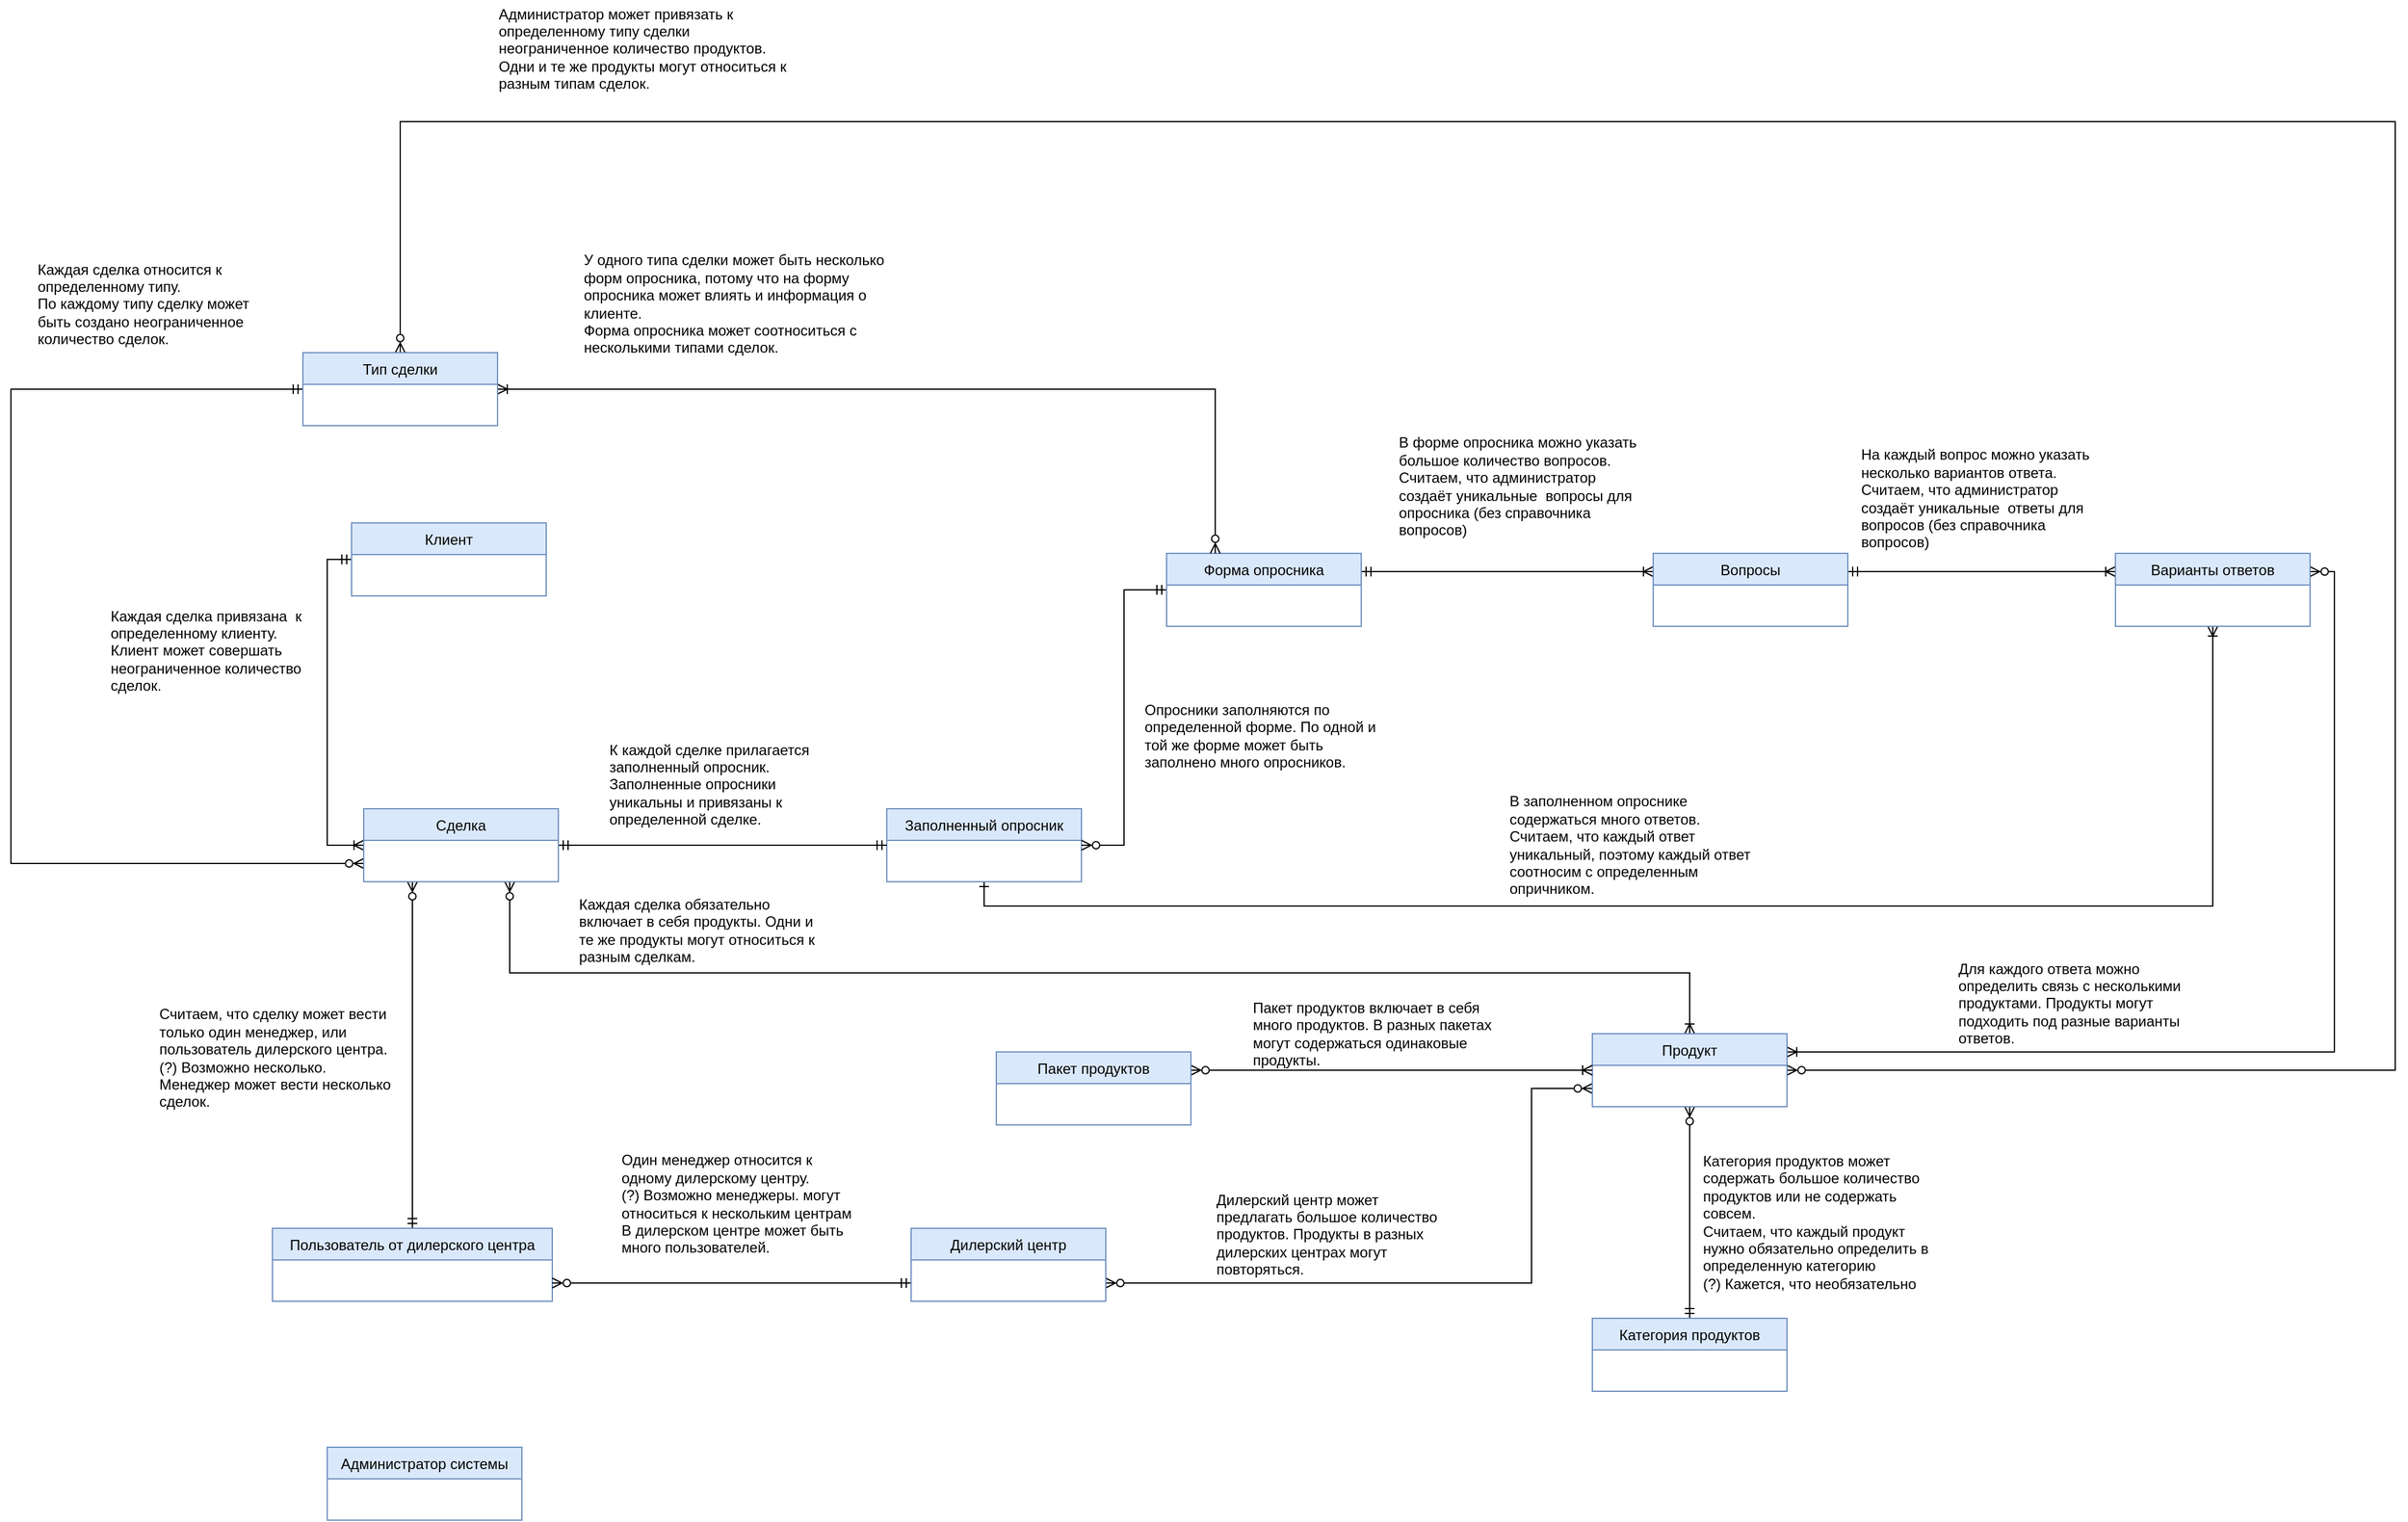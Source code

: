 <mxfile version="20.8.4" type="github">
  <diagram id="C5RBs43oDa-KdzZeNtuy" name="Page-1">
    <mxGraphModel dx="2398" dy="1280" grid="1" gridSize="10" guides="1" tooltips="1" connect="1" arrows="1" fold="1" page="1" pageScale="1" pageWidth="827" pageHeight="1169" math="0" shadow="0">
      <root>
        <mxCell id="WIyWlLk6GJQsqaUBKTNV-0" />
        <mxCell id="WIyWlLk6GJQsqaUBKTNV-1" parent="WIyWlLk6GJQsqaUBKTNV-0" />
        <mxCell id="G9nCzdTo4ISETFCfbKnU-77" style="edgeStyle=orthogonalEdgeStyle;rounded=0;orthogonalLoop=1;jettySize=auto;html=1;exitX=0.5;exitY=1;exitDx=0;exitDy=0;entryX=0.5;entryY=1;entryDx=0;entryDy=0;startArrow=ERone;startFill=0;endArrow=ERoneToMany;endFill=0;" edge="1" parent="WIyWlLk6GJQsqaUBKTNV-1" source="G9nCzdTo4ISETFCfbKnU-3" target="G9nCzdTo4ISETFCfbKnU-32">
          <mxGeometry relative="1" as="geometry" />
        </mxCell>
        <mxCell id="G9nCzdTo4ISETFCfbKnU-3" value="Заполненный опросник" style="swimlane;fontStyle=0;align=center;verticalAlign=top;childLayout=stackLayout;horizontal=1;startSize=26;horizontalStack=0;resizeParent=1;resizeLast=0;collapsible=1;marginBottom=0;rounded=0;shadow=0;strokeWidth=1;fillColor=#dae8fc;strokeColor=#6c8ebf;" vertex="1" parent="WIyWlLk6GJQsqaUBKTNV-1">
          <mxGeometry x="790" y="1275" width="160" height="60" as="geometry">
            <mxRectangle x="340" y="380" width="170" height="26" as="alternateBounds" />
          </mxGeometry>
        </mxCell>
        <mxCell id="G9nCzdTo4ISETFCfbKnU-27" style="edgeStyle=orthogonalEdgeStyle;rounded=0;orthogonalLoop=1;jettySize=auto;html=1;exitX=0;exitY=0.5;exitDx=0;exitDy=0;entryX=1;entryY=0.5;entryDx=0;entryDy=0;startArrow=ERmandOne;startFill=0;endArrow=ERzeroToMany;endFill=0;" edge="1" parent="WIyWlLk6GJQsqaUBKTNV-1" source="G9nCzdTo4ISETFCfbKnU-4" target="G9nCzdTo4ISETFCfbKnU-3">
          <mxGeometry relative="1" as="geometry" />
        </mxCell>
        <mxCell id="G9nCzdTo4ISETFCfbKnU-31" style="edgeStyle=orthogonalEdgeStyle;rounded=0;orthogonalLoop=1;jettySize=auto;html=1;exitX=1;exitY=0.25;exitDx=0;exitDy=0;entryX=0;entryY=0.25;entryDx=0;entryDy=0;startArrow=ERmandOne;startFill=0;endArrow=ERoneToMany;endFill=0;" edge="1" parent="WIyWlLk6GJQsqaUBKTNV-1" source="G9nCzdTo4ISETFCfbKnU-4" target="G9nCzdTo4ISETFCfbKnU-29">
          <mxGeometry relative="1" as="geometry" />
        </mxCell>
        <mxCell id="G9nCzdTo4ISETFCfbKnU-4" value="Форма опросника" style="swimlane;fontStyle=0;align=center;verticalAlign=top;childLayout=stackLayout;horizontal=1;startSize=26;horizontalStack=0;resizeParent=1;resizeLast=0;collapsible=1;marginBottom=0;rounded=0;shadow=0;strokeWidth=1;fillColor=#dae8fc;strokeColor=#6c8ebf;" vertex="1" parent="WIyWlLk6GJQsqaUBKTNV-1">
          <mxGeometry x="1020" y="1065" width="160" height="60" as="geometry">
            <mxRectangle x="340" y="380" width="170" height="26" as="alternateBounds" />
          </mxGeometry>
        </mxCell>
        <mxCell id="G9nCzdTo4ISETFCfbKnU-15" style="edgeStyle=orthogonalEdgeStyle;rounded=0;orthogonalLoop=1;jettySize=auto;html=1;exitX=0;exitY=0.5;exitDx=0;exitDy=0;entryX=0;entryY=0.75;entryDx=0;entryDy=0;startArrow=ERmandOne;startFill=0;endArrow=ERzeroToMany;endFill=0;" edge="1" parent="WIyWlLk6GJQsqaUBKTNV-1" source="G9nCzdTo4ISETFCfbKnU-5" target="G9nCzdTo4ISETFCfbKnU-9">
          <mxGeometry relative="1" as="geometry">
            <Array as="points">
              <mxPoint x="120" y="930" />
              <mxPoint x="70" y="930" />
              <mxPoint x="70" y="1320" />
            </Array>
          </mxGeometry>
        </mxCell>
        <mxCell id="G9nCzdTo4ISETFCfbKnU-60" style="edgeStyle=orthogonalEdgeStyle;rounded=0;orthogonalLoop=1;jettySize=auto;html=1;exitX=1;exitY=0.5;exitDx=0;exitDy=0;entryX=0.25;entryY=0;entryDx=0;entryDy=0;startArrow=ERoneToMany;startFill=0;endArrow=ERzeroToMany;endFill=0;" edge="1" parent="WIyWlLk6GJQsqaUBKTNV-1" source="G9nCzdTo4ISETFCfbKnU-5" target="G9nCzdTo4ISETFCfbKnU-4">
          <mxGeometry relative="1" as="geometry" />
        </mxCell>
        <mxCell id="G9nCzdTo4ISETFCfbKnU-73" style="edgeStyle=orthogonalEdgeStyle;rounded=0;orthogonalLoop=1;jettySize=auto;html=1;exitX=0.5;exitY=0;exitDx=0;exitDy=0;entryX=1;entryY=0.5;entryDx=0;entryDy=0;startArrow=ERzeroToMany;startFill=0;endArrow=ERzeroToMany;endFill=0;" edge="1" parent="WIyWlLk6GJQsqaUBKTNV-1" source="G9nCzdTo4ISETFCfbKnU-5" target="G9nCzdTo4ISETFCfbKnU-36">
          <mxGeometry relative="1" as="geometry">
            <Array as="points">
              <mxPoint x="390" y="710" />
              <mxPoint x="2030" y="710" />
              <mxPoint x="2030" y="1490" />
            </Array>
          </mxGeometry>
        </mxCell>
        <mxCell id="G9nCzdTo4ISETFCfbKnU-5" value="Тип сделки" style="swimlane;fontStyle=0;align=center;verticalAlign=top;childLayout=stackLayout;horizontal=1;startSize=26;horizontalStack=0;resizeParent=1;resizeLast=0;collapsible=1;marginBottom=0;rounded=0;shadow=0;strokeWidth=1;fillColor=#dae8fc;strokeColor=#6c8ebf;" vertex="1" parent="WIyWlLk6GJQsqaUBKTNV-1">
          <mxGeometry x="310" y="900" width="160" height="60" as="geometry">
            <mxRectangle x="340" y="380" width="170" height="26" as="alternateBounds" />
          </mxGeometry>
        </mxCell>
        <mxCell id="G9nCzdTo4ISETFCfbKnU-10" value="" style="edgeStyle=orthogonalEdgeStyle;rounded=0;orthogonalLoop=1;jettySize=auto;html=1;exitX=0;exitY=0.5;exitDx=0;exitDy=0;entryX=0;entryY=0.5;entryDx=0;entryDy=0;startArrow=ERmandOne;startFill=0;endArrow=ERoneToMany;endFill=0;labelPosition=left;verticalLabelPosition=middle;align=right;verticalAlign=middle;" edge="1" parent="WIyWlLk6GJQsqaUBKTNV-1" source="G9nCzdTo4ISETFCfbKnU-6" target="G9nCzdTo4ISETFCfbKnU-9">
          <mxGeometry x="0.005" relative="1" as="geometry">
            <mxPoint as="offset" />
          </mxGeometry>
        </mxCell>
        <mxCell id="G9nCzdTo4ISETFCfbKnU-6" value="Клиент" style="swimlane;fontStyle=0;align=center;verticalAlign=top;childLayout=stackLayout;horizontal=1;startSize=26;horizontalStack=0;resizeParent=1;resizeLast=0;collapsible=1;marginBottom=0;rounded=0;shadow=0;strokeWidth=1;fillColor=#dae8fc;strokeColor=#6c8ebf;" vertex="1" parent="WIyWlLk6GJQsqaUBKTNV-1">
          <mxGeometry x="350" y="1040" width="160" height="60" as="geometry">
            <mxRectangle x="340" y="380" width="170" height="26" as="alternateBounds" />
          </mxGeometry>
        </mxCell>
        <mxCell id="G9nCzdTo4ISETFCfbKnU-17" style="edgeStyle=orthogonalEdgeStyle;rounded=0;orthogonalLoop=1;jettySize=auto;html=1;exitX=0.5;exitY=0;exitDx=0;exitDy=0;entryX=0.25;entryY=1;entryDx=0;entryDy=0;startArrow=ERmandOne;startFill=0;endArrow=ERzeroToMany;endFill=0;" edge="1" parent="WIyWlLk6GJQsqaUBKTNV-1" source="G9nCzdTo4ISETFCfbKnU-7" target="G9nCzdTo4ISETFCfbKnU-9">
          <mxGeometry relative="1" as="geometry" />
        </mxCell>
        <mxCell id="G9nCzdTo4ISETFCfbKnU-7" value="Пользователь от дилерского центра&#xa;" style="swimlane;fontStyle=0;align=center;verticalAlign=top;childLayout=stackLayout;horizontal=1;startSize=26;horizontalStack=0;resizeParent=1;resizeLast=0;collapsible=1;marginBottom=0;rounded=0;shadow=0;strokeWidth=1;fillColor=#dae8fc;strokeColor=#6c8ebf;" vertex="1" parent="WIyWlLk6GJQsqaUBKTNV-1">
          <mxGeometry x="285" y="1620" width="230" height="60" as="geometry">
            <mxRectangle x="340" y="380" width="170" height="26" as="alternateBounds" />
          </mxGeometry>
        </mxCell>
        <mxCell id="G9nCzdTo4ISETFCfbKnU-20" style="edgeStyle=orthogonalEdgeStyle;rounded=0;orthogonalLoop=1;jettySize=auto;html=1;exitX=0;exitY=0.75;exitDx=0;exitDy=0;entryX=1;entryY=0.75;entryDx=0;entryDy=0;startArrow=ERmandOne;startFill=0;endArrow=ERzeroToMany;endFill=0;" edge="1" parent="WIyWlLk6GJQsqaUBKTNV-1" source="G9nCzdTo4ISETFCfbKnU-8" target="G9nCzdTo4ISETFCfbKnU-7">
          <mxGeometry relative="1" as="geometry" />
        </mxCell>
        <mxCell id="G9nCzdTo4ISETFCfbKnU-82" style="edgeStyle=orthogonalEdgeStyle;rounded=0;orthogonalLoop=1;jettySize=auto;html=1;exitX=1;exitY=0.75;exitDx=0;exitDy=0;entryX=0;entryY=0.75;entryDx=0;entryDy=0;startArrow=ERzeroToMany;startFill=0;endArrow=ERzeroToMany;endFill=0;" edge="1" parent="WIyWlLk6GJQsqaUBKTNV-1" source="G9nCzdTo4ISETFCfbKnU-8" target="G9nCzdTo4ISETFCfbKnU-36">
          <mxGeometry relative="1" as="geometry">
            <Array as="points">
              <mxPoint x="1320" y="1665" />
              <mxPoint x="1320" y="1505" />
            </Array>
          </mxGeometry>
        </mxCell>
        <mxCell id="G9nCzdTo4ISETFCfbKnU-8" value="Дилерский центр" style="swimlane;fontStyle=0;align=center;verticalAlign=top;childLayout=stackLayout;horizontal=1;startSize=26;horizontalStack=0;resizeParent=1;resizeLast=0;collapsible=1;marginBottom=0;rounded=0;shadow=0;strokeWidth=1;fillColor=#dae8fc;strokeColor=#6c8ebf;" vertex="1" parent="WIyWlLk6GJQsqaUBKTNV-1">
          <mxGeometry x="810" y="1620" width="160" height="60" as="geometry">
            <mxRectangle x="340" y="380" width="170" height="26" as="alternateBounds" />
          </mxGeometry>
        </mxCell>
        <mxCell id="G9nCzdTo4ISETFCfbKnU-23" style="edgeStyle=orthogonalEdgeStyle;rounded=0;orthogonalLoop=1;jettySize=auto;html=1;exitX=1;exitY=0.5;exitDx=0;exitDy=0;entryX=0;entryY=0.5;entryDx=0;entryDy=0;startArrow=ERmandOne;startFill=0;endArrow=ERmandOne;endFill=0;" edge="1" parent="WIyWlLk6GJQsqaUBKTNV-1" source="G9nCzdTo4ISETFCfbKnU-9" target="G9nCzdTo4ISETFCfbKnU-3">
          <mxGeometry relative="1" as="geometry" />
        </mxCell>
        <mxCell id="G9nCzdTo4ISETFCfbKnU-75" style="edgeStyle=orthogonalEdgeStyle;rounded=0;orthogonalLoop=1;jettySize=auto;html=1;exitX=0.75;exitY=1;exitDx=0;exitDy=0;entryX=0.5;entryY=0;entryDx=0;entryDy=0;startArrow=ERzeroToMany;startFill=0;endArrow=ERoneToMany;endFill=0;" edge="1" parent="WIyWlLk6GJQsqaUBKTNV-1" source="G9nCzdTo4ISETFCfbKnU-9" target="G9nCzdTo4ISETFCfbKnU-36">
          <mxGeometry relative="1" as="geometry">
            <Array as="points">
              <mxPoint x="480" y="1410" />
              <mxPoint x="1450" y="1410" />
            </Array>
          </mxGeometry>
        </mxCell>
        <mxCell id="G9nCzdTo4ISETFCfbKnU-9" value="Сделка" style="swimlane;fontStyle=0;align=center;verticalAlign=top;childLayout=stackLayout;horizontal=1;startSize=26;horizontalStack=0;resizeParent=1;resizeLast=0;collapsible=1;marginBottom=0;rounded=0;shadow=0;strokeWidth=1;fillColor=#dae8fc;strokeColor=#6c8ebf;" vertex="1" parent="WIyWlLk6GJQsqaUBKTNV-1">
          <mxGeometry x="360" y="1275" width="160" height="60" as="geometry">
            <mxRectangle x="340" y="380" width="170" height="26" as="alternateBounds" />
          </mxGeometry>
        </mxCell>
        <mxCell id="G9nCzdTo4ISETFCfbKnU-11" value="Каждая сделка привязана &amp;nbsp;к определенному клиенту.&amp;nbsp;&lt;br&gt;Клиент может совершать неограниченное количество сделок.&amp;nbsp;" style="text;html=1;align=left;verticalAlign=middle;whiteSpace=wrap;rounded=0;container=1;" vertex="1" parent="WIyWlLk6GJQsqaUBKTNV-1">
          <mxGeometry x="150" y="1110" width="170" height="70" as="geometry" />
        </mxCell>
        <mxCell id="G9nCzdTo4ISETFCfbKnU-13" value="Каждая сделка относится к определенному типу.&lt;br&gt;По каждому типу сделку может быть создано неограниченное количество сделок.&amp;nbsp;" style="text;html=1;align=left;verticalAlign=middle;whiteSpace=wrap;rounded=0;" vertex="1" parent="WIyWlLk6GJQsqaUBKTNV-1">
          <mxGeometry x="90" y="820" width="200" height="80" as="geometry" />
        </mxCell>
        <mxCell id="G9nCzdTo4ISETFCfbKnU-16" value="Считаем, что сделку может вести только один менеджер, или пользователь дилерского центра.&lt;br&gt;(?) Возможно несколько.&amp;nbsp;&lt;br&gt;Менеджер может вести несколько сделок.&amp;nbsp;" style="text;html=1;strokeColor=none;fillColor=none;align=left;verticalAlign=middle;whiteSpace=wrap;rounded=0;" vertex="1" parent="WIyWlLk6GJQsqaUBKTNV-1">
          <mxGeometry x="190" y="1420" width="200" height="120" as="geometry" />
        </mxCell>
        <mxCell id="G9nCzdTo4ISETFCfbKnU-18" value="Один менеджер относится к одному дилерскому центру.&lt;br&gt;(?) Возможно менеджеры. могут относиться к нескольким центрам&lt;br&gt;В дилерском центре может быть много пользователей.&amp;nbsp;" style="text;html=1;strokeColor=none;fillColor=none;align=left;verticalAlign=middle;whiteSpace=wrap;rounded=0;" vertex="1" parent="WIyWlLk6GJQsqaUBKTNV-1">
          <mxGeometry x="570" y="1540" width="200" height="120" as="geometry" />
        </mxCell>
        <mxCell id="G9nCzdTo4ISETFCfbKnU-21" value="К каждой сделке прилагается заполненный опросник. Заполненные опросники уникальны и привязаны к определенной сделке.&amp;nbsp;" style="text;html=1;strokeColor=none;fillColor=none;align=left;verticalAlign=middle;whiteSpace=wrap;rounded=0;" vertex="1" parent="WIyWlLk6GJQsqaUBKTNV-1">
          <mxGeometry x="560" y="1220" width="200" height="70" as="geometry" />
        </mxCell>
        <mxCell id="G9nCzdTo4ISETFCfbKnU-34" style="edgeStyle=orthogonalEdgeStyle;rounded=0;orthogonalLoop=1;jettySize=auto;html=1;exitX=1;exitY=0.25;exitDx=0;exitDy=0;entryX=0;entryY=0.25;entryDx=0;entryDy=0;startArrow=ERmandOne;startFill=0;endArrow=ERoneToMany;endFill=0;" edge="1" parent="WIyWlLk6GJQsqaUBKTNV-1" source="G9nCzdTo4ISETFCfbKnU-29" target="G9nCzdTo4ISETFCfbKnU-32">
          <mxGeometry relative="1" as="geometry" />
        </mxCell>
        <mxCell id="G9nCzdTo4ISETFCfbKnU-29" value="Вопросы" style="swimlane;fontStyle=0;align=center;verticalAlign=top;childLayout=stackLayout;horizontal=1;startSize=26;horizontalStack=0;resizeParent=1;resizeLast=0;collapsible=1;marginBottom=0;rounded=0;shadow=0;strokeWidth=1;fillColor=#dae8fc;strokeColor=#6c8ebf;" vertex="1" parent="WIyWlLk6GJQsqaUBKTNV-1">
          <mxGeometry x="1420" y="1065" width="160" height="60" as="geometry">
            <mxRectangle x="340" y="380" width="170" height="26" as="alternateBounds" />
          </mxGeometry>
        </mxCell>
        <mxCell id="G9nCzdTo4ISETFCfbKnU-30" value="&lt;div style=&quot;text-align: left;&quot;&gt;В форме опросника можно указать большое количество вопросов.&lt;/div&gt;&lt;div style=&quot;text-align: left;&quot;&gt;Считаем, что администратор создаёт уникальные &amp;nbsp;вопросы для опросника (без справочника вопросов)&lt;/div&gt;" style="text;html=1;align=center;verticalAlign=middle;whiteSpace=wrap;rounded=0;" vertex="1" parent="WIyWlLk6GJQsqaUBKTNV-1">
          <mxGeometry x="1210" y="950" width="200" height="120" as="geometry" />
        </mxCell>
        <mxCell id="G9nCzdTo4ISETFCfbKnU-37" style="edgeStyle=orthogonalEdgeStyle;rounded=0;orthogonalLoop=1;jettySize=auto;html=1;exitX=1;exitY=0.25;exitDx=0;exitDy=0;entryX=1;entryY=0.25;entryDx=0;entryDy=0;startArrow=ERzeroToMany;startFill=0;endArrow=ERoneToMany;endFill=0;" edge="1" parent="WIyWlLk6GJQsqaUBKTNV-1" source="G9nCzdTo4ISETFCfbKnU-32" target="G9nCzdTo4ISETFCfbKnU-36">
          <mxGeometry relative="1" as="geometry" />
        </mxCell>
        <mxCell id="G9nCzdTo4ISETFCfbKnU-32" value="Варианты ответов" style="swimlane;fontStyle=0;align=center;verticalAlign=top;childLayout=stackLayout;horizontal=1;startSize=26;horizontalStack=0;resizeParent=1;resizeLast=0;collapsible=1;marginBottom=0;rounded=0;shadow=0;strokeWidth=1;fillColor=#dae8fc;strokeColor=#6c8ebf;" vertex="1" parent="WIyWlLk6GJQsqaUBKTNV-1">
          <mxGeometry x="1800" y="1065" width="160" height="60" as="geometry">
            <mxRectangle x="340" y="380" width="170" height="26" as="alternateBounds" />
          </mxGeometry>
        </mxCell>
        <mxCell id="G9nCzdTo4ISETFCfbKnU-33" value="&lt;div style=&quot;text-align: left;&quot;&gt;На каждый вопрос можно указать несколько вариантов ответа.&amp;nbsp;&lt;/div&gt;&lt;div style=&quot;text-align: left;&quot;&gt;Считаем, что администратор создаёт уникальные &amp;nbsp;ответы для вопросов (без справочника вопросов)&lt;br&gt;&lt;/div&gt;" style="text;html=1;align=center;verticalAlign=middle;whiteSpace=wrap;rounded=0;" vertex="1" parent="WIyWlLk6GJQsqaUBKTNV-1">
          <mxGeometry x="1590" y="975" width="200" height="90" as="geometry" />
        </mxCell>
        <mxCell id="G9nCzdTo4ISETFCfbKnU-35" value="&lt;div style=&quot;text-align: left;&quot;&gt;Для каждого ответа можно определить связь с несколькими продуктами. Продукты могут подходить под разные варианты ответов.&amp;nbsp;&lt;/div&gt;" style="text;html=1;strokeColor=none;fillColor=none;align=center;verticalAlign=middle;whiteSpace=wrap;rounded=0;" vertex="1" parent="WIyWlLk6GJQsqaUBKTNV-1">
          <mxGeometry x="1670" y="1420" width="200" height="30" as="geometry" />
        </mxCell>
        <mxCell id="G9nCzdTo4ISETFCfbKnU-71" style="edgeStyle=orthogonalEdgeStyle;rounded=0;orthogonalLoop=1;jettySize=auto;html=1;exitX=0.5;exitY=1;exitDx=0;exitDy=0;entryX=0.5;entryY=0;entryDx=0;entryDy=0;startArrow=ERzeroToMany;startFill=0;endArrow=ERmandOne;endFill=0;" edge="1" parent="WIyWlLk6GJQsqaUBKTNV-1" source="G9nCzdTo4ISETFCfbKnU-36" target="G9nCzdTo4ISETFCfbKnU-38">
          <mxGeometry relative="1" as="geometry" />
        </mxCell>
        <mxCell id="G9nCzdTo4ISETFCfbKnU-36" value="Продукт" style="swimlane;fontStyle=0;align=center;verticalAlign=top;childLayout=stackLayout;horizontal=1;startSize=26;horizontalStack=0;resizeParent=1;resizeLast=0;collapsible=1;marginBottom=0;rounded=0;shadow=0;strokeWidth=1;fillColor=#dae8fc;strokeColor=#6c8ebf;" vertex="1" parent="WIyWlLk6GJQsqaUBKTNV-1">
          <mxGeometry x="1370" y="1460" width="160" height="60" as="geometry">
            <mxRectangle x="340" y="380" width="170" height="26" as="alternateBounds" />
          </mxGeometry>
        </mxCell>
        <mxCell id="G9nCzdTo4ISETFCfbKnU-38" value="Категория продуктов" style="swimlane;fontStyle=0;align=center;verticalAlign=top;childLayout=stackLayout;horizontal=1;startSize=26;horizontalStack=0;resizeParent=1;resizeLast=0;collapsible=1;marginBottom=0;rounded=0;shadow=0;strokeWidth=1;fillColor=#dae8fc;strokeColor=#6c8ebf;" vertex="1" parent="WIyWlLk6GJQsqaUBKTNV-1">
          <mxGeometry x="1370" y="1694" width="160" height="60" as="geometry">
            <mxRectangle x="340" y="380" width="170" height="26" as="alternateBounds" />
          </mxGeometry>
        </mxCell>
        <mxCell id="G9nCzdTo4ISETFCfbKnU-39" value="&lt;div style=&quot;text-align: left;&quot;&gt;Категория продуктов может содержать большое количество продуктов или не содержать совсем.&amp;nbsp;&lt;/div&gt;&lt;div style=&quot;text-align: left;&quot;&gt;Считаем, что каждый продукт нужно обязательно определить в определенную категорию &amp;nbsp;&lt;/div&gt;&lt;div style=&quot;text-align: left;&quot;&gt;(?) Кажется, что необязательно&lt;/div&gt;" style="text;html=1;strokeColor=none;fillColor=none;align=center;verticalAlign=middle;whiteSpace=wrap;rounded=0;" vertex="1" parent="WIyWlLk6GJQsqaUBKTNV-1">
          <mxGeometry x="1460" y="1560" width="200" height="110" as="geometry" />
        </mxCell>
        <mxCell id="G9nCzdTo4ISETFCfbKnU-44" style="edgeStyle=orthogonalEdgeStyle;rounded=0;orthogonalLoop=1;jettySize=auto;html=1;exitX=1;exitY=0.25;exitDx=0;exitDy=0;entryX=0;entryY=0.5;entryDx=0;entryDy=0;startArrow=ERzeroToMany;startFill=0;endArrow=ERoneToMany;endFill=0;" edge="1" parent="WIyWlLk6GJQsqaUBKTNV-1" source="G9nCzdTo4ISETFCfbKnU-41" target="G9nCzdTo4ISETFCfbKnU-36">
          <mxGeometry relative="1" as="geometry" />
        </mxCell>
        <mxCell id="G9nCzdTo4ISETFCfbKnU-41" value="Пакет продуктов" style="swimlane;fontStyle=0;align=center;verticalAlign=top;childLayout=stackLayout;horizontal=1;startSize=26;horizontalStack=0;resizeParent=1;resizeLast=0;collapsible=1;marginBottom=0;rounded=0;shadow=0;strokeWidth=1;fillColor=#dae8fc;strokeColor=#6c8ebf;" vertex="1" parent="WIyWlLk6GJQsqaUBKTNV-1">
          <mxGeometry x="880" y="1475" width="160" height="60" as="geometry">
            <mxRectangle x="340" y="380" width="170" height="26" as="alternateBounds" />
          </mxGeometry>
        </mxCell>
        <mxCell id="G9nCzdTo4ISETFCfbKnU-43" value="&lt;div style=&quot;text-align: left;&quot;&gt;Пакет продуктов включает в себя много продуктов. В разных пакетах могут содержаться одинаковые продукты.&lt;/div&gt;" style="text;html=1;strokeColor=none;fillColor=none;align=center;verticalAlign=middle;whiteSpace=wrap;rounded=0;" vertex="1" parent="WIyWlLk6GJQsqaUBKTNV-1">
          <mxGeometry x="1090" y="1445" width="200" height="30" as="geometry" />
        </mxCell>
        <mxCell id="G9nCzdTo4ISETFCfbKnU-53" value="Администратор системы" style="swimlane;fontStyle=0;align=center;verticalAlign=top;childLayout=stackLayout;horizontal=1;startSize=26;horizontalStack=0;resizeParent=1;resizeLast=0;collapsible=1;marginBottom=0;rounded=0;shadow=0;strokeWidth=1;fillColor=#dae8fc;strokeColor=#6c8ebf;" vertex="1" parent="WIyWlLk6GJQsqaUBKTNV-1">
          <mxGeometry x="330" y="1800" width="160" height="60" as="geometry">
            <mxRectangle x="340" y="380" width="170" height="26" as="alternateBounds" />
          </mxGeometry>
        </mxCell>
        <mxCell id="G9nCzdTo4ISETFCfbKnU-57" value="&lt;div style=&quot;text-align: left;&quot;&gt;Дилерский центр может предлагать большое количество продуктов. Продукты в разных дилерских центрах могут повторяться.&amp;nbsp;&lt;/div&gt;" style="text;html=1;strokeColor=none;fillColor=none;align=center;verticalAlign=middle;whiteSpace=wrap;rounded=0;" vertex="1" parent="WIyWlLk6GJQsqaUBKTNV-1">
          <mxGeometry x="1060" y="1610" width="200" height="30" as="geometry" />
        </mxCell>
        <mxCell id="G9nCzdTo4ISETFCfbKnU-59" value="&lt;div style=&quot;text-align: left;&quot;&gt;У одного типа сделки может быть несколько форм опросника, потому что на форму опросника может влиять и информация о клиенте.&amp;nbsp;&lt;/div&gt;&lt;div style=&quot;text-align: left;&quot;&gt;Форма опросника может соотноситься с несколькими типами сделок. &amp;nbsp;&lt;/div&gt;" style="text;html=1;align=center;verticalAlign=middle;whiteSpace=wrap;rounded=0;" vertex="1" parent="WIyWlLk6GJQsqaUBKTNV-1">
          <mxGeometry x="540" y="820" width="260" height="80" as="geometry" />
        </mxCell>
        <mxCell id="G9nCzdTo4ISETFCfbKnU-78" value="&lt;div style=&quot;text-align: left;&quot;&gt;Администратор может привязать к определенному типу сделки неограниченное количество продуктов. Одни и те же продукты могут относиться к разным типам сделок. &amp;nbsp;&lt;/div&gt;" style="text;html=1;align=center;verticalAlign=middle;whiteSpace=wrap;rounded=0;" vertex="1" parent="WIyWlLk6GJQsqaUBKTNV-1">
          <mxGeometry x="470" y="610" width="240" height="80" as="geometry" />
        </mxCell>
        <mxCell id="G9nCzdTo4ISETFCfbKnU-83" value="Каждая сделка обязательно включает в себя продукты. Одни и те же продукты могут относиться к разным сделкам.&amp;nbsp;" style="text;html=1;strokeColor=none;fillColor=none;align=left;verticalAlign=middle;whiteSpace=wrap;rounded=0;" vertex="1" parent="WIyWlLk6GJQsqaUBKTNV-1">
          <mxGeometry x="535" y="1360" width="200" height="30" as="geometry" />
        </mxCell>
        <mxCell id="G9nCzdTo4ISETFCfbKnU-84" value="Опросники заполняются по определенной форме. По одной и той же форме может быть заполнено много опросников.&amp;nbsp;" style="text;html=1;strokeColor=none;fillColor=none;align=left;verticalAlign=middle;whiteSpace=wrap;rounded=0;" vertex="1" parent="WIyWlLk6GJQsqaUBKTNV-1">
          <mxGeometry x="1000" y="1180" width="200" height="70" as="geometry" />
        </mxCell>
        <mxCell id="G9nCzdTo4ISETFCfbKnU-85" value="В заполненном опроснике содержаться много ответов.&lt;br&gt;Считаем, что каждый ответ уникальный, поэтому каждый ответ соотносим с определенным опричником.&amp;nbsp;" style="text;html=1;strokeColor=none;fillColor=none;align=left;verticalAlign=middle;whiteSpace=wrap;rounded=0;" vertex="1" parent="WIyWlLk6GJQsqaUBKTNV-1">
          <mxGeometry x="1300" y="1260" width="200" height="90" as="geometry" />
        </mxCell>
      </root>
    </mxGraphModel>
  </diagram>
</mxfile>
